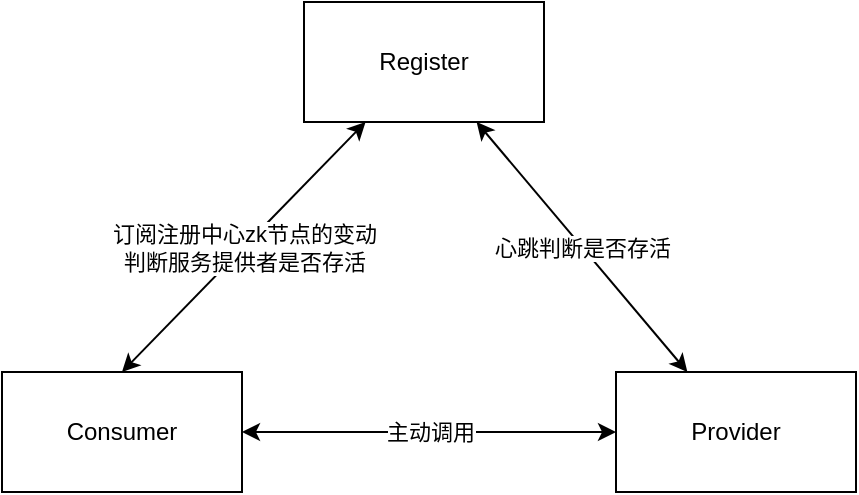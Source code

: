 <mxfile version="20.2.3" type="device"><diagram id="BMxknlxbQF52Cxmj9qT8" name="第 1 页"><mxGraphModel dx="1422" dy="857" grid="0" gridSize="10" guides="1" tooltips="1" connect="1" arrows="1" fold="1" page="1" pageScale="1" pageWidth="827" pageHeight="1169" math="0" shadow="0"><root><mxCell id="0"/><mxCell id="1" parent="0"/><mxCell id="IujoWaJeDAM4VMNP_QZ--4" value="心跳判断是否存活" style="rounded=0;orthogonalLoop=1;jettySize=auto;html=1;startArrow=classic;startFill=1;" parent="1" edge="1"><mxGeometry relative="1" as="geometry"><mxPoint x="459.297" y="175" as="sourcePoint"/><mxPoint x="564.703" y="300" as="targetPoint"/></mxGeometry></mxCell><mxCell id="IujoWaJeDAM4VMNP_QZ--5" value="订阅注册中心zk节点的变动&lt;br&gt;判断服务提供者是否存活" style="edgeStyle=none;rounded=0;orthogonalLoop=1;jettySize=auto;html=1;entryX=0.5;entryY=0;entryDx=0;entryDy=0;startArrow=classic;startFill=1;" parent="1" source="IujoWaJeDAM4VMNP_QZ--1" target="IujoWaJeDAM4VMNP_QZ--2" edge="1"><mxGeometry relative="1" as="geometry"/></mxCell><mxCell id="IujoWaJeDAM4VMNP_QZ--1" value="Register" style="rounded=0;whiteSpace=wrap;html=1;" parent="1" vertex="1"><mxGeometry x="373" y="115" width="120" height="60" as="geometry"/></mxCell><mxCell id="IujoWaJeDAM4VMNP_QZ--6" value="主动调用" style="edgeStyle=none;rounded=0;orthogonalLoop=1;jettySize=auto;html=1;entryX=0;entryY=0.5;entryDx=0;entryDy=0;startArrow=classic;startFill=1;" parent="1" source="IujoWaJeDAM4VMNP_QZ--2" target="IujoWaJeDAM4VMNP_QZ--3" edge="1"><mxGeometry relative="1" as="geometry"/></mxCell><mxCell id="IujoWaJeDAM4VMNP_QZ--2" value="Consumer" style="rounded=0;whiteSpace=wrap;html=1;" parent="1" vertex="1"><mxGeometry x="222" y="300" width="120" height="60" as="geometry"/></mxCell><mxCell id="IujoWaJeDAM4VMNP_QZ--3" value="Provider" style="rounded=0;whiteSpace=wrap;html=1;" parent="1" vertex="1"><mxGeometry x="529" y="300" width="120" height="60" as="geometry"/></mxCell></root></mxGraphModel></diagram></mxfile>